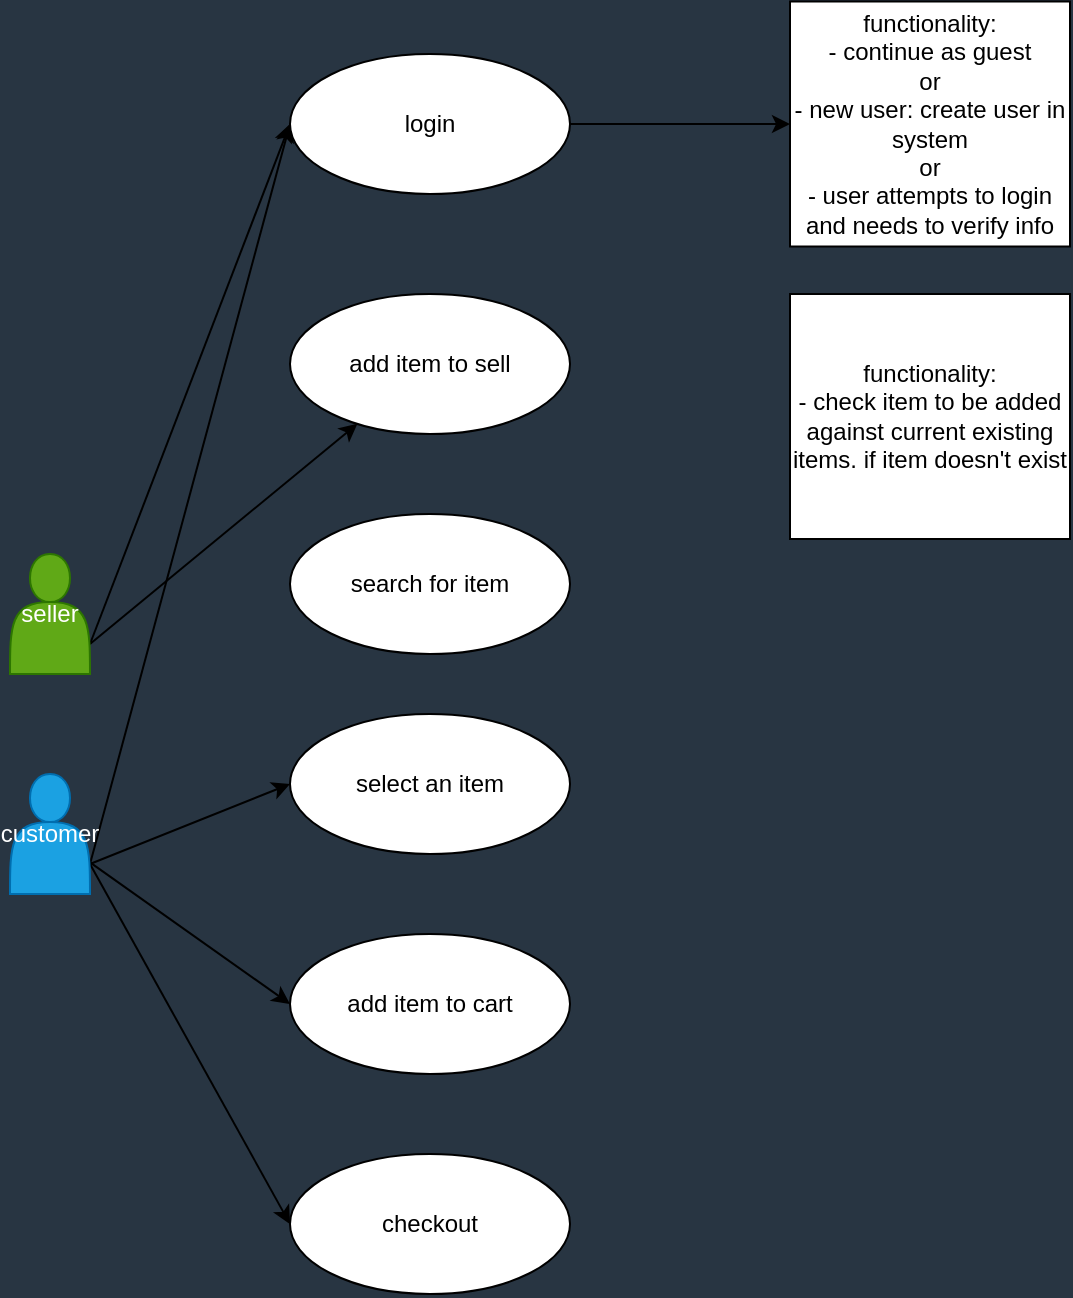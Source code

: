<mxfile>
    <diagram id="HEidcOh3jcqZl-IXIvwQ" name="Page-1">
        <mxGraphModel dx="442" dy="1317" grid="1" gridSize="10" guides="1" tooltips="1" connect="1" arrows="1" fold="1" page="1" pageScale="1" pageWidth="850" pageHeight="1100" background="#283542" math="0" shadow="0">
            <root>
                <mxCell id="0"/>
                <mxCell id="1" parent="0"/>
                <mxCell id="15" style="edgeStyle=none;html=1;exitX=1;exitY=0.75;exitDx=0;exitDy=0;" edge="1" parent="1" source="2" target="14">
                    <mxGeometry relative="1" as="geometry">
                        <mxPoint x="120" y="50" as="sourcePoint"/>
                    </mxGeometry>
                </mxCell>
                <mxCell id="16" style="edgeStyle=none;html=1;exitX=1;exitY=0.75;exitDx=0;exitDy=0;entryX=0;entryY=0.5;entryDx=0;entryDy=0;" edge="1" parent="1" source="2" target="13">
                    <mxGeometry relative="1" as="geometry"/>
                </mxCell>
                <mxCell id="2" value="seller" style="shape=actor;whiteSpace=wrap;html=1;fillColor=#60a917;fontColor=#ffffff;strokeColor=#2D7600;" vertex="1" parent="1">
                    <mxGeometry x="80" y="30" width="40" height="60" as="geometry"/>
                </mxCell>
                <mxCell id="5" style="edgeStyle=none;html=1;exitX=1;exitY=0.75;exitDx=0;exitDy=0;entryX=0;entryY=0.5;entryDx=0;entryDy=0;" edge="1" parent="1" source="3" target="8">
                    <mxGeometry relative="1" as="geometry">
                        <mxPoint x="190" y="170" as="targetPoint"/>
                    </mxGeometry>
                </mxCell>
                <mxCell id="17" style="edgeStyle=none;html=1;entryX=0;entryY=0.5;entryDx=0;entryDy=0;" edge="1" parent="1" source="3" target="7">
                    <mxGeometry relative="1" as="geometry"/>
                </mxCell>
                <mxCell id="18" style="edgeStyle=none;html=1;entryX=0;entryY=0.5;entryDx=0;entryDy=0;exitX=1;exitY=0.75;exitDx=0;exitDy=0;" edge="1" parent="1" source="3" target="10">
                    <mxGeometry relative="1" as="geometry"/>
                </mxCell>
                <mxCell id="19" style="edgeStyle=none;html=1;entryX=0;entryY=0.5;entryDx=0;entryDy=0;exitX=1;exitY=0.75;exitDx=0;exitDy=0;" edge="1" parent="1" source="3" target="13">
                    <mxGeometry relative="1" as="geometry"/>
                </mxCell>
                <mxCell id="3" value="customer" style="shape=actor;whiteSpace=wrap;html=1;fillColor=#1ba1e2;fontColor=#ffffff;strokeColor=#006EAF;" vertex="1" parent="1">
                    <mxGeometry x="80" y="140" width="40" height="60" as="geometry"/>
                </mxCell>
                <mxCell id="7" value="add item to cart" style="ellipse;whiteSpace=wrap;html=1;" vertex="1" parent="1">
                    <mxGeometry x="220" y="220" width="140" height="70" as="geometry"/>
                </mxCell>
                <mxCell id="8" value="select an item" style="ellipse;whiteSpace=wrap;html=1;" vertex="1" parent="1">
                    <mxGeometry x="220" y="110" width="140" height="70" as="geometry"/>
                </mxCell>
                <mxCell id="10" value="checkout" style="ellipse;whiteSpace=wrap;html=1;" vertex="1" parent="1">
                    <mxGeometry x="220" y="330" width="140" height="70" as="geometry"/>
                </mxCell>
                <mxCell id="12" value="search for item" style="ellipse;whiteSpace=wrap;html=1;" vertex="1" parent="1">
                    <mxGeometry x="220" y="10" width="140" height="70" as="geometry"/>
                </mxCell>
                <mxCell id="21" style="edgeStyle=none;html=1;exitX=1;exitY=0.5;exitDx=0;exitDy=0;entryX=0;entryY=0.5;entryDx=0;entryDy=0;" edge="1" parent="1" source="13" target="20">
                    <mxGeometry relative="1" as="geometry"/>
                </mxCell>
                <mxCell id="13" value="login" style="ellipse;whiteSpace=wrap;html=1;" vertex="1" parent="1">
                    <mxGeometry x="220" y="-220" width="140" height="70" as="geometry"/>
                </mxCell>
                <mxCell id="14" value="add item to sell" style="ellipse;whiteSpace=wrap;html=1;" vertex="1" parent="1">
                    <mxGeometry x="220" y="-100" width="140" height="70" as="geometry"/>
                </mxCell>
                <mxCell id="20" value="functionality:&lt;br&gt;- continue as guest&lt;br&gt;or&lt;br&gt;- new user: create user in system&lt;br&gt;or&lt;br&gt;- user attempts to login and needs to verify info" style="rounded=0;whiteSpace=wrap;html=1;" vertex="1" parent="1">
                    <mxGeometry x="470" y="-246.25" width="140" height="122.5" as="geometry"/>
                </mxCell>
                <mxCell id="22" value="functionality:&lt;br&gt;- check item to be added against current existing items. if item doesn't exist&lt;br&gt;" style="rounded=0;whiteSpace=wrap;html=1;" vertex="1" parent="1">
                    <mxGeometry x="470" y="-100" width="140" height="122.5" as="geometry"/>
                </mxCell>
            </root>
        </mxGraphModel>
    </diagram>
    <diagram id="l6lLDOYcvzBwDhHfOEMa" name="Page-2">
        <mxGraphModel dx="442" dy="217" grid="1" gridSize="10" guides="1" tooltips="1" connect="1" arrows="1" fold="1" page="1" pageScale="1" pageWidth="850" pageHeight="1100" math="0" shadow="0">
            <root>
                <mxCell id="PEx4AzHX_lZbcjWuHy-x-0"/>
                <mxCell id="PEx4AzHX_lZbcjWuHy-x-1" parent="PEx4AzHX_lZbcjWuHy-x-0"/>
                <mxCell id="PEx4AzHX_lZbcjWuHy-x-2" value="Vehicle Attributes" style="swimlane;fontStyle=0;childLayout=stackLayout;horizontal=1;startSize=30;horizontalStack=0;resizeParent=1;resizeParentMax=0;resizeLast=0;collapsible=1;marginBottom=0;" vertex="1" parent="PEx4AzHX_lZbcjWuHy-x-1">
                    <mxGeometry x="160" y="60" width="140" height="300" as="geometry"/>
                </mxCell>
                <mxCell id="PEx4AzHX_lZbcjWuHy-x-3" value="Tires" style="text;strokeColor=none;fillColor=none;align=left;verticalAlign=middle;spacingLeft=4;spacingRight=4;overflow=hidden;points=[[0,0.5],[1,0.5]];portConstraint=eastwest;rotatable=0;" vertex="1" parent="PEx4AzHX_lZbcjWuHy-x-2">
                    <mxGeometry y="30" width="140" height="30" as="geometry"/>
                </mxCell>
                <mxCell id="PEx4AzHX_lZbcjWuHy-x-4" value="Body" style="text;strokeColor=none;fillColor=none;align=left;verticalAlign=middle;spacingLeft=4;spacingRight=4;overflow=hidden;points=[[0,0.5],[1,0.5]];portConstraint=eastwest;rotatable=0;" vertex="1" parent="PEx4AzHX_lZbcjWuHy-x-2">
                    <mxGeometry y="60" width="140" height="30" as="geometry"/>
                </mxCell>
                <mxCell id="PEx4AzHX_lZbcjWuHy-x-5" value="Engine" style="text;strokeColor=none;fillColor=none;align=left;verticalAlign=middle;spacingLeft=4;spacingRight=4;overflow=hidden;points=[[0,0.5],[1,0.5]];portConstraint=eastwest;rotatable=0;" vertex="1" parent="PEx4AzHX_lZbcjWuHy-x-2">
                    <mxGeometry y="90" width="140" height="30" as="geometry"/>
                </mxCell>
                <mxCell id="PEx4AzHX_lZbcjWuHy-x-7" value="Windows" style="text;strokeColor=none;fillColor=none;align=left;verticalAlign=middle;spacingLeft=4;spacingRight=4;overflow=hidden;points=[[0,0.5],[1,0.5]];portConstraint=eastwest;rotatable=0;" vertex="1" parent="PEx4AzHX_lZbcjWuHy-x-2">
                    <mxGeometry y="120" width="140" height="30" as="geometry"/>
                </mxCell>
                <mxCell id="PEx4AzHX_lZbcjWuHy-x-8" value="Doors" style="text;strokeColor=none;fillColor=none;align=left;verticalAlign=middle;spacingLeft=4;spacingRight=4;overflow=hidden;points=[[0,0.5],[1,0.5]];portConstraint=eastwest;rotatable=0;" vertex="1" parent="PEx4AzHX_lZbcjWuHy-x-2">
                    <mxGeometry y="150" width="140" height="30" as="geometry"/>
                </mxCell>
                <mxCell id="PEx4AzHX_lZbcjWuHy-x-10" value="Seats" style="text;strokeColor=none;fillColor=none;align=left;verticalAlign=middle;spacingLeft=4;spacingRight=4;overflow=hidden;points=[[0,0.5],[1,0.5]];portConstraint=eastwest;rotatable=0;" vertex="1" parent="PEx4AzHX_lZbcjWuHy-x-2">
                    <mxGeometry y="180" width="140" height="30" as="geometry"/>
                </mxCell>
                <mxCell id="PEx4AzHX_lZbcjWuHy-x-13" value="Rugs" style="text;strokeColor=none;fillColor=none;align=left;verticalAlign=middle;spacingLeft=4;spacingRight=4;overflow=hidden;points=[[0,0.5],[1,0.5]];portConstraint=eastwest;rotatable=0;" vertex="1" parent="PEx4AzHX_lZbcjWuHy-x-2">
                    <mxGeometry y="210" width="140" height="30" as="geometry"/>
                </mxCell>
                <mxCell id="PEx4AzHX_lZbcjWuHy-x-14" value="Electronics" style="text;strokeColor=none;fillColor=none;align=left;verticalAlign=middle;spacingLeft=4;spacingRight=4;overflow=hidden;points=[[0,0.5],[1,0.5]];portConstraint=eastwest;rotatable=0;" vertex="1" parent="PEx4AzHX_lZbcjWuHy-x-2">
                    <mxGeometry y="240" width="140" height="30" as="geometry"/>
                </mxCell>
                <mxCell id="PEx4AzHX_lZbcjWuHy-x-28" value="Lights" style="text;strokeColor=none;fillColor=none;align=left;verticalAlign=middle;spacingLeft=4;spacingRight=4;overflow=hidden;points=[[0,0.5],[1,0.5]];portConstraint=eastwest;rotatable=0;" vertex="1" parent="PEx4AzHX_lZbcjWuHy-x-2">
                    <mxGeometry y="270" width="140" height="30" as="geometry"/>
                </mxCell>
                <mxCell id="PEx4AzHX_lZbcjWuHy-x-16" value="Tires Attributes" style="swimlane;fontStyle=0;childLayout=stackLayout;horizontal=1;startSize=30;horizontalStack=0;resizeParent=1;resizeParentMax=0;resizeLast=0;collapsible=1;marginBottom=0;" vertex="1" parent="PEx4AzHX_lZbcjWuHy-x-1">
                    <mxGeometry x="390" y="10" width="140" height="120" as="geometry"/>
                </mxCell>
                <mxCell id="PEx4AzHX_lZbcjWuHy-x-17" value="PartNumber" style="text;strokeColor=none;fillColor=none;align=left;verticalAlign=middle;spacingLeft=4;spacingRight=4;overflow=hidden;points=[[0,0.5],[1,0.5]];portConstraint=eastwest;rotatable=0;" vertex="1" parent="PEx4AzHX_lZbcjWuHy-x-16">
                    <mxGeometry y="30" width="140" height="30" as="geometry"/>
                </mxCell>
                <mxCell id="PEx4AzHX_lZbcjWuHy-x-18" value="NumberOf" style="text;strokeColor=none;fillColor=none;align=left;verticalAlign=middle;spacingLeft=4;spacingRight=4;overflow=hidden;points=[[0,0.5],[1,0.5]];portConstraint=eastwest;rotatable=0;" vertex="1" parent="PEx4AzHX_lZbcjWuHy-x-16">
                    <mxGeometry y="60" width="140" height="30" as="geometry"/>
                </mxCell>
                <mxCell id="PEx4AzHX_lZbcjWuHy-x-19" value="Brand" style="text;strokeColor=none;fillColor=none;align=left;verticalAlign=middle;spacingLeft=4;spacingRight=4;overflow=hidden;points=[[0,0.5],[1,0.5]];portConstraint=eastwest;rotatable=0;" vertex="1" parent="PEx4AzHX_lZbcjWuHy-x-16">
                    <mxGeometry y="90" width="140" height="30" as="geometry"/>
                </mxCell>
                <mxCell id="PEx4AzHX_lZbcjWuHy-x-20" style="edgeStyle=none;html=1;exitX=1;exitY=0.5;exitDx=0;exitDy=0;entryX=-0.014;entryY=0.158;entryDx=0;entryDy=0;entryPerimeter=0;" edge="1" parent="PEx4AzHX_lZbcjWuHy-x-1" source="PEx4AzHX_lZbcjWuHy-x-3" target="PEx4AzHX_lZbcjWuHy-x-16">
                    <mxGeometry relative="1" as="geometry"/>
                </mxCell>
                <mxCell id="PEx4AzHX_lZbcjWuHy-x-22" value="Body Attributes" style="swimlane;fontStyle=0;childLayout=stackLayout;horizontal=1;startSize=30;horizontalStack=0;resizeParent=1;resizeParentMax=0;resizeLast=0;collapsible=1;marginBottom=0;" vertex="1" parent="PEx4AzHX_lZbcjWuHy-x-1">
                    <mxGeometry x="390" y="150" width="140" height="150" as="geometry"/>
                </mxCell>
                <mxCell id="PEx4AzHX_lZbcjWuHy-x-23" value="PartNumber" style="text;strokeColor=none;fillColor=none;align=left;verticalAlign=middle;spacingLeft=4;spacingRight=4;overflow=hidden;points=[[0,0.5],[1,0.5]];portConstraint=eastwest;rotatable=0;" vertex="1" parent="PEx4AzHX_lZbcjWuHy-x-22">
                    <mxGeometry y="30" width="140" height="30" as="geometry"/>
                </mxCell>
                <mxCell id="PEx4AzHX_lZbcjWuHy-x-25" value="BodyType" style="text;strokeColor=none;fillColor=none;align=left;verticalAlign=middle;spacingLeft=4;spacingRight=4;overflow=hidden;points=[[0,0.5],[1,0.5]];portConstraint=eastwest;rotatable=0;" vertex="1" parent="PEx4AzHX_lZbcjWuHy-x-22">
                    <mxGeometry y="60" width="140" height="30" as="geometry"/>
                </mxCell>
                <mxCell id="PEx4AzHX_lZbcjWuHy-x-26" value="MetalType" style="text;strokeColor=none;fillColor=none;align=left;verticalAlign=middle;spacingLeft=4;spacingRight=4;overflow=hidden;points=[[0,0.5],[1,0.5]];portConstraint=eastwest;rotatable=0;" vertex="1" parent="PEx4AzHX_lZbcjWuHy-x-22">
                    <mxGeometry y="90" width="140" height="30" as="geometry"/>
                </mxCell>
                <mxCell id="PEx4AzHX_lZbcjWuHy-x-27" value="PaintColor" style="text;strokeColor=none;fillColor=none;align=left;verticalAlign=middle;spacingLeft=4;spacingRight=4;overflow=hidden;points=[[0,0.5],[1,0.5]];portConstraint=eastwest;rotatable=0;" vertex="1" parent="PEx4AzHX_lZbcjWuHy-x-22">
                    <mxGeometry y="120" width="140" height="30" as="geometry"/>
                </mxCell>
                <mxCell id="PEx4AzHX_lZbcjWuHy-x-29" style="edgeStyle=none;html=1;exitX=1;exitY=0.5;exitDx=0;exitDy=0;entryX=-0.024;entryY=0.064;entryDx=0;entryDy=0;entryPerimeter=0;" edge="1" parent="PEx4AzHX_lZbcjWuHy-x-1" source="PEx4AzHX_lZbcjWuHy-x-4" target="PEx4AzHX_lZbcjWuHy-x-22">
                    <mxGeometry relative="1" as="geometry"/>
                </mxCell>
            </root>
        </mxGraphModel>
    </diagram>
    <diagram id="wkSRemWp06te9kScNw7y" name="Page-3">
        <mxGraphModel dx="1292" dy="217" grid="1" gridSize="10" guides="1" tooltips="1" connect="1" arrows="1" fold="1" page="1" pageScale="1" pageWidth="850" pageHeight="1100" math="0" shadow="0">
            <root>
                <mxCell id="KLdTwLOhfbaFkffGixfA-0"/>
                <mxCell id="KLdTwLOhfbaFkffGixfA-1" parent="KLdTwLOhfbaFkffGixfA-0"/>
                <mxCell id="KLdTwLOhfbaFkffGixfA-4" style="edgeStyle=none;html=1;entryX=0.5;entryY=1;entryDx=0;entryDy=0;exitX=0.5;exitY=0;exitDx=0;exitDy=0;" edge="1" parent="KLdTwLOhfbaFkffGixfA-1" source="KLdTwLOhfbaFkffGixfA-2" target="KLdTwLOhfbaFkffGixfA-3">
                    <mxGeometry relative="1" as="geometry">
                        <Array as="points">
                            <mxPoint x="240" y="240"/>
                            <mxPoint x="420" y="240"/>
                        </Array>
                    </mxGeometry>
                </mxCell>
                <mxCell id="KLdTwLOhfbaFkffGixfA-2" value="&lt;p style=&quot;margin: 0px ; margin-top: 4px ; text-align: center&quot;&gt;&lt;b&gt;Admin&lt;/b&gt;&lt;/p&gt;&lt;hr size=&quot;1&quot;&gt;&lt;p style=&quot;margin: 0px ; margin-left: 4px&quot;&gt;&lt;br&gt;&lt;/p&gt;" style="verticalAlign=top;align=left;overflow=fill;fontSize=12;fontFamily=Helvetica;html=1;" vertex="1" parent="KLdTwLOhfbaFkffGixfA-1">
                    <mxGeometry x="160" y="260" width="160" height="40" as="geometry"/>
                </mxCell>
                <mxCell id="KLdTwLOhfbaFkffGixfA-3" value="&lt;p style=&quot;margin: 0px ; margin-top: 4px ; text-align: center&quot;&gt;&lt;i&gt;&amp;lt;&amp;lt;Interface&amp;gt;&amp;gt;&lt;/i&gt;&lt;br&gt;&lt;b&gt;Account&lt;/b&gt;&lt;/p&gt;&lt;hr size=&quot;1&quot;&gt;&lt;p style=&quot;margin: 0px ; margin-left: 4px&quot;&gt;+ type: AccountType {Admin, User, Guest}&lt;br&gt;+ userid: string&lt;/p&gt;&lt;p style=&quot;margin: 0px ; margin-left: 4px&quot;&gt;+ pwd: string&lt;/p&gt;&lt;hr size=&quot;1&quot;&gt;&lt;p style=&quot;margin: 0px ; margin-left: 4px&quot;&gt;+ login(): void&lt;br&gt;&lt;/p&gt;" style="verticalAlign=top;align=left;overflow=fill;fontSize=12;fontFamily=Helvetica;html=1;" vertex="1" parent="KLdTwLOhfbaFkffGixfA-1">
                    <mxGeometry x="300" y="30" width="240" height="140" as="geometry"/>
                </mxCell>
                <mxCell id="KLdTwLOhfbaFkffGixfA-6" style="edgeStyle=none;html=1;entryX=0.5;entryY=1;entryDx=0;entryDy=0;" edge="1" parent="KLdTwLOhfbaFkffGixfA-1" source="KLdTwLOhfbaFkffGixfA-5" target="KLdTwLOhfbaFkffGixfA-3">
                    <mxGeometry relative="1" as="geometry">
                        <Array as="points">
                            <mxPoint x="420" y="240"/>
                        </Array>
                    </mxGeometry>
                </mxCell>
                <mxCell id="KLdTwLOhfbaFkffGixfA-5" value="&lt;p style=&quot;margin: 0px ; margin-top: 4px ; text-align: center&quot;&gt;&lt;b&gt;User&lt;/b&gt;&lt;/p&gt;" style="verticalAlign=top;align=left;overflow=fill;fontSize=12;fontFamily=Helvetica;html=1;" vertex="1" parent="KLdTwLOhfbaFkffGixfA-1">
                    <mxGeometry x="340" y="260" width="160" height="40" as="geometry"/>
                </mxCell>
                <mxCell id="KLdTwLOhfbaFkffGixfA-9" value="Extends" style="edgeStyle=none;html=1;entryX=0.5;entryY=1;entryDx=0;entryDy=0;exitX=0.5;exitY=0;exitDx=0;exitDy=0;" edge="1" parent="KLdTwLOhfbaFkffGixfA-1" source="KLdTwLOhfbaFkffGixfA-8" target="KLdTwLOhfbaFkffGixfA-3">
                    <mxGeometry x="0.724" relative="1" as="geometry">
                        <Array as="points">
                            <mxPoint x="620" y="240"/>
                            <mxPoint x="420" y="240"/>
                        </Array>
                        <mxPoint as="offset"/>
                    </mxGeometry>
                </mxCell>
                <mxCell id="KLdTwLOhfbaFkffGixfA-8" value="&lt;p style=&quot;margin: 0px ; margin-top: 4px ; text-align: center&quot;&gt;&lt;b&gt;Guest&lt;/b&gt;&lt;/p&gt;" style="verticalAlign=top;align=left;overflow=fill;fontSize=12;fontFamily=Helvetica;html=1;" vertex="1" parent="KLdTwLOhfbaFkffGixfA-1">
                    <mxGeometry x="540" y="260" width="160" height="40" as="geometry"/>
                </mxCell>
                <mxCell id="5nKCREWxBeyiTzg7lU_D-1" value="&lt;p style=&quot;margin: 0px ; margin-top: 4px ; text-align: center&quot;&gt;&lt;i&gt;&amp;lt;&amp;lt;Interface&amp;gt;&amp;gt;&lt;/i&gt;&lt;br&gt;&lt;b&gt;Item&lt;/b&gt;&lt;/p&gt;&lt;hr size=&quot;1&quot;&gt;&lt;p style=&quot;margin: 0px ; margin-left: 4px&quot;&gt;+ price: double&lt;br&gt;+ type: ProductType&lt;/p&gt;&lt;p style=&quot;margin: 0px ; margin-left: 4px&quot;&gt;+ itemName: string&lt;/p&gt;&lt;hr size=&quot;1&quot;&gt;&lt;p style=&quot;margin: 0px ; margin-left: 4px&quot;&gt;+ addItem(): Type&lt;br&gt;+ method2(Type, Type): Type&lt;/p&gt;" style="verticalAlign=top;align=left;overflow=fill;fontSize=12;fontFamily=Helvetica;html=1;" vertex="1" parent="KLdTwLOhfbaFkffGixfA-1">
                    <mxGeometry x="-185" y="30" width="190" height="140" as="geometry"/>
                </mxCell>
                <mxCell id="zKvxBpCM1vI4kgzmOEym-0" style="edgeStyle=none;html=1;exitX=0.5;exitY=0;exitDx=0;exitDy=0;entryX=0.5;entryY=1;entryDx=0;entryDy=0;" edge="1" parent="KLdTwLOhfbaFkffGixfA-1" source="5nKCREWxBeyiTzg7lU_D-4" target="5nKCREWxBeyiTzg7lU_D-1">
                    <mxGeometry relative="1" as="geometry">
                        <Array as="points">
                            <mxPoint x="-250" y="190"/>
                            <mxPoint x="-90" y="190"/>
                        </Array>
                    </mxGeometry>
                </mxCell>
                <mxCell id="5nKCREWxBeyiTzg7lU_D-4" value="&lt;p style=&quot;margin: 0px ; margin-top: 4px ; text-align: center&quot;&gt;&lt;br&gt;&lt;b&gt;SellItem&lt;/b&gt;&lt;/p&gt;" style="verticalAlign=top;align=left;overflow=fill;fontSize=12;fontFamily=Helvetica;html=1;" vertex="1" parent="KLdTwLOhfbaFkffGixfA-1">
                    <mxGeometry x="-320" y="210" width="140" height="60" as="geometry"/>
                </mxCell>
                <mxCell id="zKvxBpCM1vI4kgzmOEym-1" style="edgeStyle=none;html=1;exitX=0.5;exitY=0;exitDx=0;exitDy=0;entryX=0.5;entryY=1;entryDx=0;entryDy=0;" edge="1" parent="KLdTwLOhfbaFkffGixfA-1" source="5nKCREWxBeyiTzg7lU_D-6" target="5nKCREWxBeyiTzg7lU_D-1">
                    <mxGeometry relative="1" as="geometry"/>
                </mxCell>
                <mxCell id="5nKCREWxBeyiTzg7lU_D-6" value="&lt;p style=&quot;margin: 0px ; margin-top: 4px ; text-align: center&quot;&gt;&lt;br&gt;&lt;b&gt;BuyItem&lt;/b&gt;&lt;/p&gt;" style="verticalAlign=top;align=left;overflow=fill;fontSize=12;fontFamily=Helvetica;html=1;" vertex="1" parent="KLdTwLOhfbaFkffGixfA-1">
                    <mxGeometry x="-160" y="210" width="140" height="60" as="geometry"/>
                </mxCell>
                <mxCell id="zKvxBpCM1vI4kgzmOEym-2" style="edgeStyle=none;html=1;exitX=0.5;exitY=0;exitDx=0;exitDy=0;entryX=0.5;entryY=1;entryDx=0;entryDy=0;" edge="1" parent="KLdTwLOhfbaFkffGixfA-1" source="5nKCREWxBeyiTzg7lU_D-8" target="5nKCREWxBeyiTzg7lU_D-1">
                    <mxGeometry relative="1" as="geometry">
                        <Array as="points">
                            <mxPoint x="70" y="190"/>
                            <mxPoint x="-90" y="190"/>
                        </Array>
                    </mxGeometry>
                </mxCell>
                <mxCell id="5nKCREWxBeyiTzg7lU_D-8" value="&lt;p style=&quot;margin: 0px ; margin-top: 4px ; text-align: center&quot;&gt;&lt;br&gt;&lt;b&gt;CheckoutItem&lt;/b&gt;&lt;/p&gt;" style="verticalAlign=top;align=left;overflow=fill;fontSize=12;fontFamily=Helvetica;html=1;" vertex="1" parent="KLdTwLOhfbaFkffGixfA-1">
                    <mxGeometry y="210" width="140" height="60" as="geometry"/>
                </mxCell>
                <mxCell id="zKvxBpCM1vI4kgzmOEym-4" value="&lt;p style=&quot;margin: 0px ; margin-top: 4px ; text-align: center&quot;&gt;&lt;b&gt;AccountClient&lt;/b&gt;&lt;/p&gt;&lt;hr size=&quot;1&quot;&gt;&lt;p style=&quot;margin: 0px ; margin-left: 4px&quot;&gt;+ field: Type&lt;/p&gt;&lt;hr size=&quot;1&quot;&gt;&lt;p style=&quot;margin: 0px ; margin-left: 4px&quot;&gt;+ method(): Type&lt;/p&gt;" style="verticalAlign=top;align=left;overflow=fill;fontSize=12;fontFamily=Helvetica;html=1;" vertex="1" parent="KLdTwLOhfbaFkffGixfA-1">
                    <mxGeometry x="40" y="30" width="160" height="90" as="geometry"/>
                </mxCell>
            </root>
        </mxGraphModel>
    </diagram>
    <diagram id="MfOFEn6Vz6F2tztxBuqO" name="Page-4">
        <mxGraphModel dx="442" dy="217" grid="1" gridSize="10" guides="1" tooltips="1" connect="1" arrows="1" fold="1" page="1" pageScale="1" pageWidth="850" pageHeight="1100" math="0" shadow="0">
            <root>
                <mxCell id="ZUeREGmsWL93Jdq3sNOu-0"/>
                <mxCell id="ZUeREGmsWL93Jdq3sNOu-1" parent="ZUeREGmsWL93Jdq3sNOu-0"/>
            </root>
        </mxGraphModel>
    </diagram>
</mxfile>